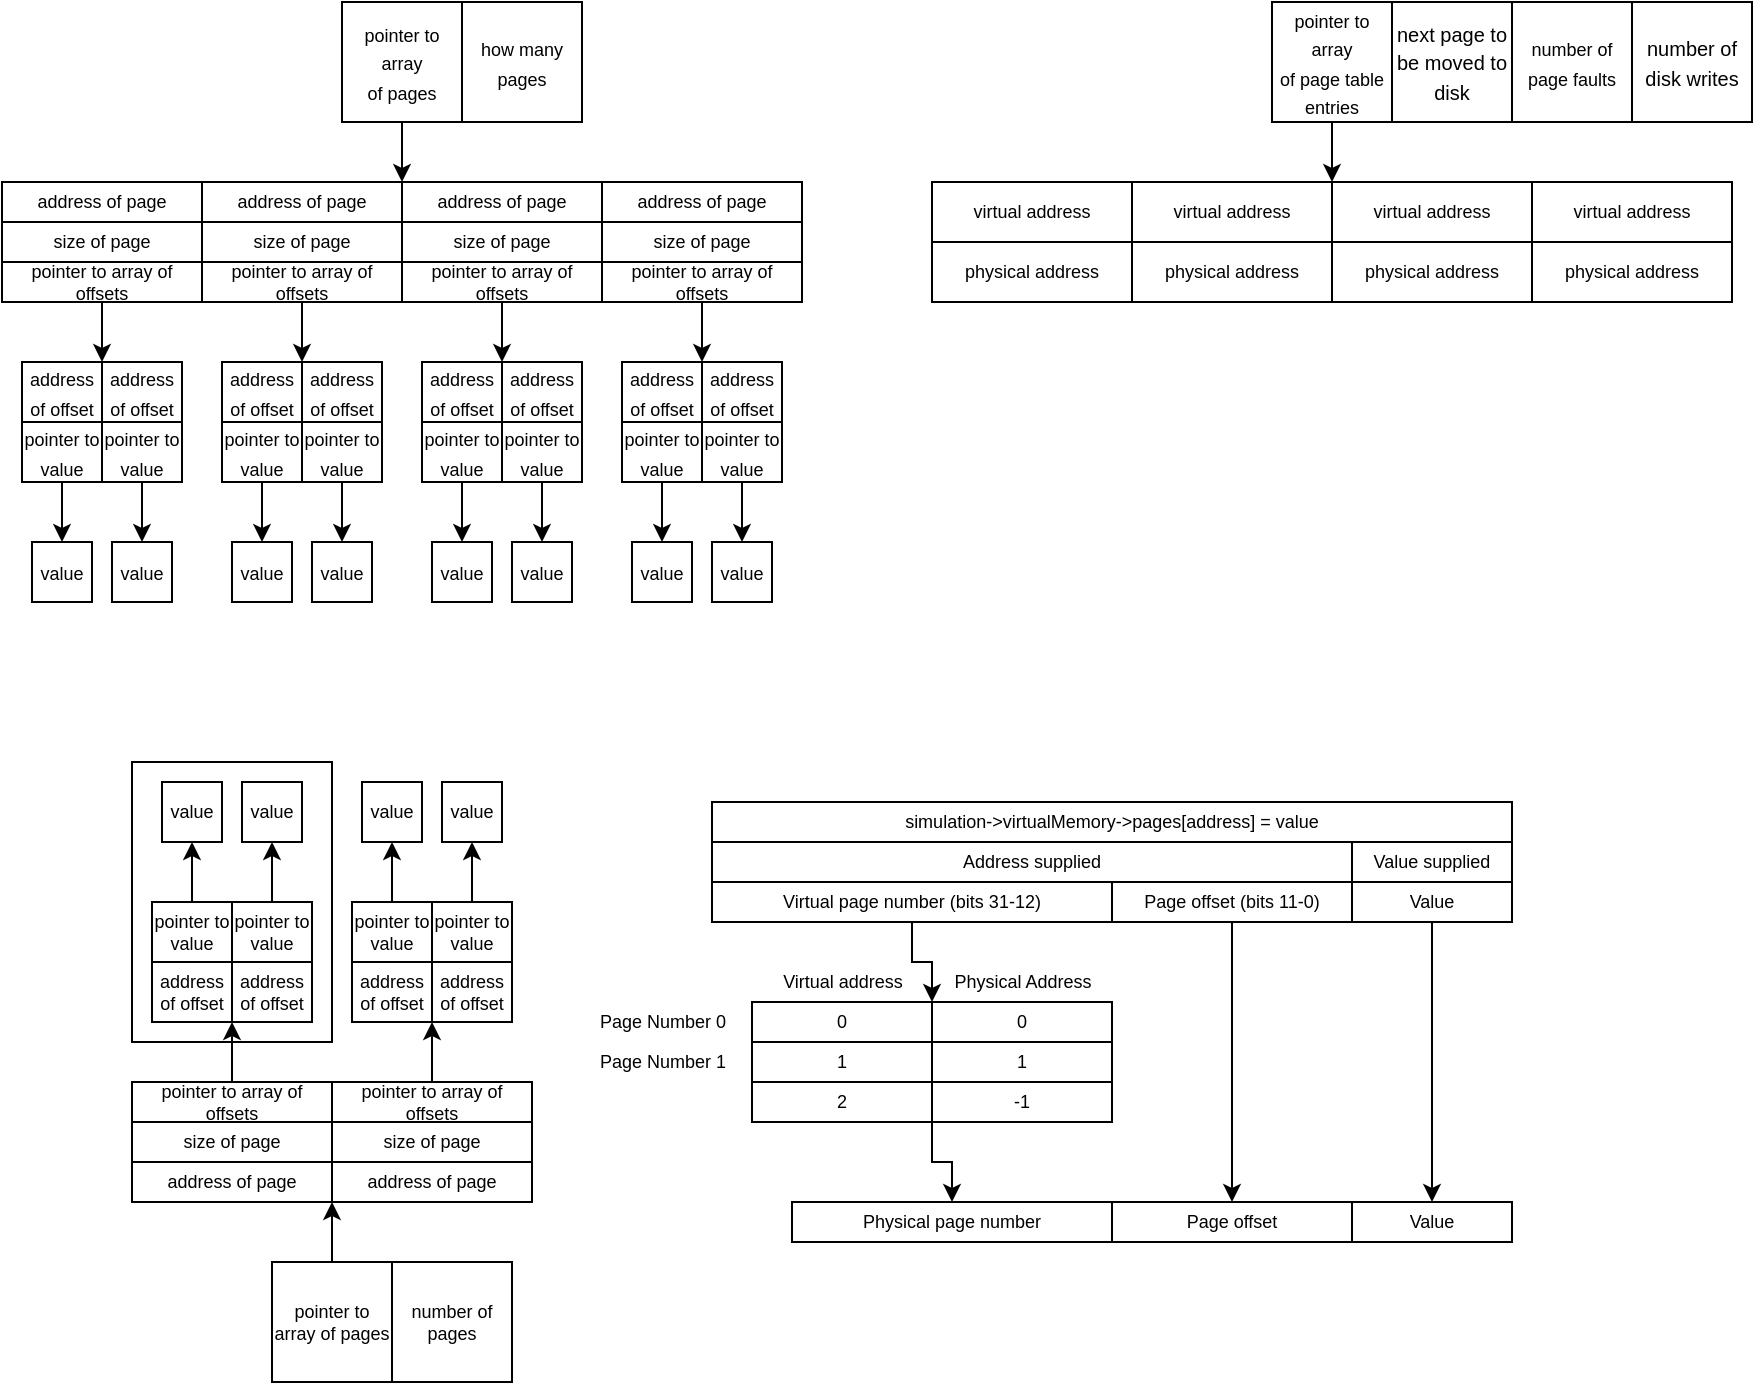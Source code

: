 <mxfile version="20.6.0" type="device"><diagram id="qfsamHTg9XhZOL47x_Bk" name="Page-1"><mxGraphModel dx="914" dy="761" grid="1" gridSize="10" guides="1" tooltips="1" connect="1" arrows="1" fold="1" page="1" pageScale="1" pageWidth="850" pageHeight="1100" math="0" shadow="0"><root><mxCell id="0"/><mxCell id="1" parent="0"/><mxCell id="lpXWcVaqY8DqOsQr41SJ-1" value="" style="rounded=0;whiteSpace=wrap;html=1;" vertex="1" parent="1"><mxGeometry x="45" y="130" width="80" height="60" as="geometry"/></mxCell><mxCell id="lpXWcVaqY8DqOsQr41SJ-5" value="" style="rounded=0;whiteSpace=wrap;html=1;" vertex="1" parent="1"><mxGeometry x="325" y="130" width="40" height="60" as="geometry"/></mxCell><mxCell id="lpXWcVaqY8DqOsQr41SJ-14" style="edgeStyle=orthogonalEdgeStyle;rounded=0;orthogonalLoop=1;jettySize=auto;html=1;exitX=0.5;exitY=1;exitDx=0;exitDy=0;entryX=0;entryY=0;entryDx=0;entryDy=0;fontSize=9;" edge="1" parent="1" source="lpXWcVaqY8DqOsQr41SJ-10"><mxGeometry relative="1" as="geometry"><mxPoint x="225" y="130" as="targetPoint"/></mxGeometry></mxCell><mxCell id="lpXWcVaqY8DqOsQr41SJ-10" value="&lt;font style=&quot;font-size: 9px;&quot;&gt;pointer to array&lt;br&gt;of pages&lt;/font&gt;" style="rounded=0;whiteSpace=wrap;html=1;" vertex="1" parent="1"><mxGeometry x="195" y="40" width="60" height="60" as="geometry"/></mxCell><mxCell id="lpXWcVaqY8DqOsQr41SJ-12" value="&lt;font style=&quot;font-size: 9px;&quot;&gt;how many pages&lt;/font&gt;" style="rounded=0;whiteSpace=wrap;html=1;" vertex="1" parent="1"><mxGeometry x="255" y="40" width="60" height="60" as="geometry"/></mxCell><mxCell id="lpXWcVaqY8DqOsQr41SJ-15" value="size of page" style="rounded=0;whiteSpace=wrap;html=1;fontSize=9;" vertex="1" parent="1"><mxGeometry x="25" y="150" width="100" height="20" as="geometry"/></mxCell><mxCell id="lpXWcVaqY8DqOsQr41SJ-16" value="" style="rounded=0;whiteSpace=wrap;html=1;fontSize=9;" vertex="1" parent="1"><mxGeometry x="45" y="130" width="80" height="20" as="geometry"/></mxCell><mxCell id="lpXWcVaqY8DqOsQr41SJ-21" style="edgeStyle=orthogonalEdgeStyle;rounded=0;orthogonalLoop=1;jettySize=auto;html=1;exitX=0.5;exitY=1;exitDx=0;exitDy=0;entryX=0;entryY=0;entryDx=0;entryDy=0;fontSize=9;" edge="1" parent="1" target="lpXWcVaqY8DqOsQr41SJ-20"><mxGeometry relative="1" as="geometry"><mxPoint x="65" y="190" as="sourcePoint"/></mxGeometry></mxCell><mxCell id="lpXWcVaqY8DqOsQr41SJ-17" value="pointer to array of offsets" style="rounded=0;whiteSpace=wrap;html=1;fontSize=9;" vertex="1" parent="1"><mxGeometry x="25" y="170" width="100" height="20" as="geometry"/></mxCell><mxCell id="lpXWcVaqY8DqOsQr41SJ-18" value="address of page" style="rounded=0;whiteSpace=wrap;html=1;fontSize=9;" vertex="1" parent="1"><mxGeometry x="25" y="130" width="100" height="20" as="geometry"/></mxCell><mxCell id="lpXWcVaqY8DqOsQr41SJ-19" value="" style="rounded=0;whiteSpace=wrap;html=1;" vertex="1" parent="1"><mxGeometry x="35" y="220" width="40" height="60" as="geometry"/></mxCell><mxCell id="lpXWcVaqY8DqOsQr41SJ-20" value="" style="rounded=0;whiteSpace=wrap;html=1;" vertex="1" parent="1"><mxGeometry x="75" y="220" width="40" height="60" as="geometry"/></mxCell><mxCell id="lpXWcVaqY8DqOsQr41SJ-22" value="&lt;font style=&quot;font-size: 9px;&quot;&gt;address of offset&lt;/font&gt;" style="rounded=0;whiteSpace=wrap;html=1;" vertex="1" parent="1"><mxGeometry x="35" y="220" width="40" height="30" as="geometry"/></mxCell><mxCell id="lpXWcVaqY8DqOsQr41SJ-25" style="edgeStyle=orthogonalEdgeStyle;rounded=0;orthogonalLoop=1;jettySize=auto;html=1;exitX=0.5;exitY=1;exitDx=0;exitDy=0;entryX=0.5;entryY=0;entryDx=0;entryDy=0;fontSize=9;" edge="1" parent="1" target="lpXWcVaqY8DqOsQr41SJ-24"><mxGeometry relative="1" as="geometry"><mxPoint x="75" y="280.0" as="sourcePoint"/></mxGeometry></mxCell><mxCell id="lpXWcVaqY8DqOsQr41SJ-23" value="&lt;font style=&quot;font-size: 9px;&quot;&gt;pointer to value&lt;/font&gt;" style="rounded=0;whiteSpace=wrap;html=1;" vertex="1" parent="1"><mxGeometry x="35" y="250" width="40" height="30" as="geometry"/></mxCell><mxCell id="lpXWcVaqY8DqOsQr41SJ-24" value="&lt;font style=&quot;font-size: 9px;&quot;&gt;value&lt;/font&gt;" style="rounded=0;whiteSpace=wrap;html=1;" vertex="1" parent="1"><mxGeometry x="40" y="310" width="30" height="30" as="geometry"/></mxCell><mxCell id="lpXWcVaqY8DqOsQr41SJ-26" value="" style="rounded=0;whiteSpace=wrap;html=1;fontSize=9;" vertex="1" parent="1"><mxGeometry x="160" y="670" width="120" height="60" as="geometry"/></mxCell><mxCell id="lpXWcVaqY8DqOsQr41SJ-27" value="number of pages" style="rounded=0;whiteSpace=wrap;html=1;fontSize=9;" vertex="1" parent="1"><mxGeometry x="220" y="670" width="60" height="60" as="geometry"/></mxCell><mxCell id="lpXWcVaqY8DqOsQr41SJ-31" style="edgeStyle=orthogonalEdgeStyle;rounded=0;orthogonalLoop=1;jettySize=auto;html=1;exitX=0.5;exitY=0;exitDx=0;exitDy=0;entryX=0;entryY=1;entryDx=0;entryDy=0;fontSize=9;" edge="1" parent="1" source="lpXWcVaqY8DqOsQr41SJ-28"><mxGeometry relative="1" as="geometry"><mxPoint x="190" y="640" as="targetPoint"/></mxGeometry></mxCell><mxCell id="lpXWcVaqY8DqOsQr41SJ-28" value="pointer to array of pages" style="rounded=0;whiteSpace=wrap;html=1;fontSize=9;" vertex="1" parent="1"><mxGeometry x="160" y="670" width="60" height="60" as="geometry"/></mxCell><mxCell id="lpXWcVaqY8DqOsQr41SJ-37" style="edgeStyle=orthogonalEdgeStyle;rounded=0;orthogonalLoop=1;jettySize=auto;html=1;exitX=0.5;exitY=0;exitDx=0;exitDy=0;entryX=1;entryY=1;entryDx=0;entryDy=0;fontSize=9;" edge="1" parent="1" target="lpXWcVaqY8DqOsQr41SJ-40"><mxGeometry relative="1" as="geometry"><mxPoint x="130" y="580" as="sourcePoint"/></mxGeometry></mxCell><mxCell id="lpXWcVaqY8DqOsQr41SJ-32" value="pointer to array of offsets" style="rounded=0;whiteSpace=wrap;html=1;fontSize=9;" vertex="1" parent="1"><mxGeometry x="90" y="580" width="100" height="20" as="geometry"/></mxCell><mxCell id="lpXWcVaqY8DqOsQr41SJ-33" value="address of page" style="rounded=0;whiteSpace=wrap;html=1;fontSize=9;" vertex="1" parent="1"><mxGeometry x="90" y="620" width="100" height="20" as="geometry"/></mxCell><mxCell id="lpXWcVaqY8DqOsQr41SJ-34" value="size of page" style="rounded=0;whiteSpace=wrap;html=1;fontSize=9;" vertex="1" parent="1"><mxGeometry x="90" y="600" width="100" height="20" as="geometry"/></mxCell><mxCell id="lpXWcVaqY8DqOsQr41SJ-42" style="edgeStyle=orthogonalEdgeStyle;rounded=0;orthogonalLoop=1;jettySize=auto;html=1;exitX=0.5;exitY=0;exitDx=0;exitDy=0;entryX=0.5;entryY=1;entryDx=0;entryDy=0;fontSize=9;" edge="1" parent="1" source="lpXWcVaqY8DqOsQr41SJ-39" target="lpXWcVaqY8DqOsQr41SJ-41"><mxGeometry relative="1" as="geometry"/></mxCell><mxCell id="lpXWcVaqY8DqOsQr41SJ-39" value="pointer to value" style="rounded=0;whiteSpace=wrap;html=1;fontSize=9;" vertex="1" parent="1"><mxGeometry x="100" y="490" width="40" height="30" as="geometry"/></mxCell><mxCell id="lpXWcVaqY8DqOsQr41SJ-40" value="address of offset" style="rounded=0;whiteSpace=wrap;html=1;fontSize=9;" vertex="1" parent="1"><mxGeometry x="100" y="520" width="40" height="30" as="geometry"/></mxCell><mxCell id="lpXWcVaqY8DqOsQr41SJ-41" value="value" style="rounded=0;whiteSpace=wrap;html=1;fontSize=9;" vertex="1" parent="1"><mxGeometry x="105" y="430" width="30" height="30" as="geometry"/></mxCell><mxCell id="lpXWcVaqY8DqOsQr41SJ-44" value="size of page" style="rounded=0;whiteSpace=wrap;html=1;fontSize=9;" vertex="1" parent="1"><mxGeometry x="125" y="150" width="100" height="20" as="geometry"/></mxCell><mxCell id="lpXWcVaqY8DqOsQr41SJ-46" value="pointer to array of offsets" style="rounded=0;whiteSpace=wrap;html=1;fontSize=9;" vertex="1" parent="1"><mxGeometry x="125" y="170" width="100" height="20" as="geometry"/></mxCell><mxCell id="lpXWcVaqY8DqOsQr41SJ-47" value="address of page" style="rounded=0;whiteSpace=wrap;html=1;fontSize=9;" vertex="1" parent="1"><mxGeometry x="125" y="130" width="100" height="20" as="geometry"/></mxCell><mxCell id="lpXWcVaqY8DqOsQr41SJ-49" value="size of page" style="rounded=0;whiteSpace=wrap;html=1;fontSize=9;" vertex="1" parent="1"><mxGeometry x="225" y="150" width="100" height="20" as="geometry"/></mxCell><mxCell id="lpXWcVaqY8DqOsQr41SJ-51" value="pointer to array of offsets" style="rounded=0;whiteSpace=wrap;html=1;fontSize=9;" vertex="1" parent="1"><mxGeometry x="225" y="170" width="100" height="20" as="geometry"/></mxCell><mxCell id="lpXWcVaqY8DqOsQr41SJ-52" value="address of page" style="rounded=0;whiteSpace=wrap;html=1;fontSize=9;" vertex="1" parent="1"><mxGeometry x="225" y="130" width="100" height="20" as="geometry"/></mxCell><mxCell id="lpXWcVaqY8DqOsQr41SJ-53" value="" style="rounded=0;whiteSpace=wrap;html=1;" vertex="1" parent="1"><mxGeometry x="325" y="130" width="40" height="60" as="geometry"/></mxCell><mxCell id="lpXWcVaqY8DqOsQr41SJ-54" value="size of page" style="rounded=0;whiteSpace=wrap;html=1;fontSize=9;" vertex="1" parent="1"><mxGeometry x="325" y="150" width="100" height="20" as="geometry"/></mxCell><mxCell id="lpXWcVaqY8DqOsQr41SJ-56" value="pointer to array of offsets" style="rounded=0;whiteSpace=wrap;html=1;fontSize=9;" vertex="1" parent="1"><mxGeometry x="325" y="170" width="100" height="20" as="geometry"/></mxCell><mxCell id="lpXWcVaqY8DqOsQr41SJ-57" value="address of page" style="rounded=0;whiteSpace=wrap;html=1;fontSize=9;" vertex="1" parent="1"><mxGeometry x="325" y="130" width="100" height="20" as="geometry"/></mxCell><mxCell id="lpXWcVaqY8DqOsQr41SJ-58" value="" style="rounded=0;whiteSpace=wrap;html=1;" vertex="1" parent="1"><mxGeometry x="75" y="220" width="40" height="60" as="geometry"/></mxCell><mxCell id="lpXWcVaqY8DqOsQr41SJ-59" value="&lt;font style=&quot;font-size: 9px;&quot;&gt;address of offset&lt;/font&gt;" style="rounded=0;whiteSpace=wrap;html=1;" vertex="1" parent="1"><mxGeometry x="75" y="220" width="40" height="30" as="geometry"/></mxCell><mxCell id="lpXWcVaqY8DqOsQr41SJ-60" style="edgeStyle=orthogonalEdgeStyle;rounded=0;orthogonalLoop=1;jettySize=auto;html=1;exitX=0.5;exitY=1;exitDx=0;exitDy=0;entryX=0.5;entryY=0;entryDx=0;entryDy=0;fontSize=9;" edge="1" parent="1" target="lpXWcVaqY8DqOsQr41SJ-62"><mxGeometry relative="1" as="geometry"><mxPoint x="110" y="280.0" as="sourcePoint"/></mxGeometry></mxCell><mxCell id="lpXWcVaqY8DqOsQr41SJ-61" value="&lt;font style=&quot;font-size: 9px;&quot;&gt;pointer to value&lt;/font&gt;" style="rounded=0;whiteSpace=wrap;html=1;" vertex="1" parent="1"><mxGeometry x="75" y="250" width="40" height="30" as="geometry"/></mxCell><mxCell id="lpXWcVaqY8DqOsQr41SJ-62" value="&lt;font style=&quot;font-size: 9px;&quot;&gt;value&lt;/font&gt;" style="rounded=0;whiteSpace=wrap;html=1;" vertex="1" parent="1"><mxGeometry x="80" y="310" width="30" height="30" as="geometry"/></mxCell><mxCell id="lpXWcVaqY8DqOsQr41SJ-100" value="pointer to array of offsets" style="rounded=0;whiteSpace=wrap;html=1;fontSize=9;" vertex="1" parent="1"><mxGeometry x="190" y="580" width="100" height="20" as="geometry"/></mxCell><mxCell id="lpXWcVaqY8DqOsQr41SJ-101" value="address of page" style="rounded=0;whiteSpace=wrap;html=1;fontSize=9;" vertex="1" parent="1"><mxGeometry x="190" y="620" width="100" height="20" as="geometry"/></mxCell><mxCell id="lpXWcVaqY8DqOsQr41SJ-102" value="size of page" style="rounded=0;whiteSpace=wrap;html=1;fontSize=9;" vertex="1" parent="1"><mxGeometry x="190" y="600" width="100" height="20" as="geometry"/></mxCell><mxCell id="lpXWcVaqY8DqOsQr41SJ-103" style="edgeStyle=orthogonalEdgeStyle;rounded=0;orthogonalLoop=1;jettySize=auto;html=1;exitX=0.5;exitY=1;exitDx=0;exitDy=0;entryX=0;entryY=0;entryDx=0;entryDy=0;fontSize=9;" edge="1" parent="1" target="lpXWcVaqY8DqOsQr41SJ-105"><mxGeometry relative="1" as="geometry"><mxPoint x="165" y="190" as="sourcePoint"/></mxGeometry></mxCell><mxCell id="lpXWcVaqY8DqOsQr41SJ-104" value="" style="rounded=0;whiteSpace=wrap;html=1;" vertex="1" parent="1"><mxGeometry x="135" y="220" width="40" height="60" as="geometry"/></mxCell><mxCell id="lpXWcVaqY8DqOsQr41SJ-105" value="" style="rounded=0;whiteSpace=wrap;html=1;" vertex="1" parent="1"><mxGeometry x="175" y="220" width="40" height="60" as="geometry"/></mxCell><mxCell id="lpXWcVaqY8DqOsQr41SJ-106" value="&lt;font style=&quot;font-size: 9px;&quot;&gt;address of offset&lt;/font&gt;" style="rounded=0;whiteSpace=wrap;html=1;" vertex="1" parent="1"><mxGeometry x="135" y="220" width="40" height="30" as="geometry"/></mxCell><mxCell id="lpXWcVaqY8DqOsQr41SJ-107" style="edgeStyle=orthogonalEdgeStyle;rounded=0;orthogonalLoop=1;jettySize=auto;html=1;exitX=0.5;exitY=1;exitDx=0;exitDy=0;entryX=0.5;entryY=0;entryDx=0;entryDy=0;fontSize=9;" edge="1" parent="1" target="lpXWcVaqY8DqOsQr41SJ-109"><mxGeometry relative="1" as="geometry"><mxPoint x="175" y="280.0" as="sourcePoint"/></mxGeometry></mxCell><mxCell id="lpXWcVaqY8DqOsQr41SJ-108" value="&lt;font style=&quot;font-size: 9px;&quot;&gt;pointer to value&lt;/font&gt;" style="rounded=0;whiteSpace=wrap;html=1;" vertex="1" parent="1"><mxGeometry x="135" y="250" width="40" height="30" as="geometry"/></mxCell><mxCell id="lpXWcVaqY8DqOsQr41SJ-109" value="&lt;font style=&quot;font-size: 9px;&quot;&gt;value&lt;/font&gt;" style="rounded=0;whiteSpace=wrap;html=1;" vertex="1" parent="1"><mxGeometry x="140" y="310" width="30" height="30" as="geometry"/></mxCell><mxCell id="lpXWcVaqY8DqOsQr41SJ-110" value="" style="rounded=0;whiteSpace=wrap;html=1;" vertex="1" parent="1"><mxGeometry x="175" y="220" width="40" height="60" as="geometry"/></mxCell><mxCell id="lpXWcVaqY8DqOsQr41SJ-111" value="&lt;font style=&quot;font-size: 9px;&quot;&gt;address of offset&lt;/font&gt;" style="rounded=0;whiteSpace=wrap;html=1;" vertex="1" parent="1"><mxGeometry x="175" y="220" width="40" height="30" as="geometry"/></mxCell><mxCell id="lpXWcVaqY8DqOsQr41SJ-112" style="edgeStyle=orthogonalEdgeStyle;rounded=0;orthogonalLoop=1;jettySize=auto;html=1;exitX=0.5;exitY=1;exitDx=0;exitDy=0;entryX=0.5;entryY=0;entryDx=0;entryDy=0;fontSize=9;" edge="1" parent="1" target="lpXWcVaqY8DqOsQr41SJ-114"><mxGeometry relative="1" as="geometry"><mxPoint x="210" y="280.0" as="sourcePoint"/></mxGeometry></mxCell><mxCell id="lpXWcVaqY8DqOsQr41SJ-113" value="&lt;font style=&quot;font-size: 9px;&quot;&gt;pointer to value&lt;/font&gt;" style="rounded=0;whiteSpace=wrap;html=1;" vertex="1" parent="1"><mxGeometry x="175" y="250" width="40" height="30" as="geometry"/></mxCell><mxCell id="lpXWcVaqY8DqOsQr41SJ-114" value="&lt;font style=&quot;font-size: 9px;&quot;&gt;value&lt;/font&gt;" style="rounded=0;whiteSpace=wrap;html=1;" vertex="1" parent="1"><mxGeometry x="180" y="310" width="30" height="30" as="geometry"/></mxCell><mxCell id="lpXWcVaqY8DqOsQr41SJ-115" style="edgeStyle=orthogonalEdgeStyle;rounded=0;orthogonalLoop=1;jettySize=auto;html=1;exitX=0.5;exitY=1;exitDx=0;exitDy=0;entryX=0;entryY=0;entryDx=0;entryDy=0;fontSize=9;" edge="1" parent="1" target="lpXWcVaqY8DqOsQr41SJ-117"><mxGeometry relative="1" as="geometry"><mxPoint x="265" y="190" as="sourcePoint"/></mxGeometry></mxCell><mxCell id="lpXWcVaqY8DqOsQr41SJ-116" value="" style="rounded=0;whiteSpace=wrap;html=1;" vertex="1" parent="1"><mxGeometry x="235" y="220" width="40" height="60" as="geometry"/></mxCell><mxCell id="lpXWcVaqY8DqOsQr41SJ-117" value="" style="rounded=0;whiteSpace=wrap;html=1;" vertex="1" parent="1"><mxGeometry x="275" y="220" width="40" height="60" as="geometry"/></mxCell><mxCell id="lpXWcVaqY8DqOsQr41SJ-118" value="&lt;font style=&quot;font-size: 9px;&quot;&gt;address of offset&lt;/font&gt;" style="rounded=0;whiteSpace=wrap;html=1;" vertex="1" parent="1"><mxGeometry x="235" y="220" width="40" height="30" as="geometry"/></mxCell><mxCell id="lpXWcVaqY8DqOsQr41SJ-119" style="edgeStyle=orthogonalEdgeStyle;rounded=0;orthogonalLoop=1;jettySize=auto;html=1;exitX=0.5;exitY=1;exitDx=0;exitDy=0;entryX=0.5;entryY=0;entryDx=0;entryDy=0;fontSize=9;" edge="1" parent="1" target="lpXWcVaqY8DqOsQr41SJ-121"><mxGeometry relative="1" as="geometry"><mxPoint x="275" y="280.0" as="sourcePoint"/></mxGeometry></mxCell><mxCell id="lpXWcVaqY8DqOsQr41SJ-120" value="&lt;font style=&quot;font-size: 9px;&quot;&gt;pointer to value&lt;/font&gt;" style="rounded=0;whiteSpace=wrap;html=1;" vertex="1" parent="1"><mxGeometry x="235" y="250" width="40" height="30" as="geometry"/></mxCell><mxCell id="lpXWcVaqY8DqOsQr41SJ-121" value="&lt;font style=&quot;font-size: 9px;&quot;&gt;value&lt;/font&gt;" style="rounded=0;whiteSpace=wrap;html=1;" vertex="1" parent="1"><mxGeometry x="240" y="310" width="30" height="30" as="geometry"/></mxCell><mxCell id="lpXWcVaqY8DqOsQr41SJ-122" value="" style="rounded=0;whiteSpace=wrap;html=1;" vertex="1" parent="1"><mxGeometry x="275" y="220" width="40" height="60" as="geometry"/></mxCell><mxCell id="lpXWcVaqY8DqOsQr41SJ-123" value="&lt;font style=&quot;font-size: 9px;&quot;&gt;address of offset&lt;/font&gt;" style="rounded=0;whiteSpace=wrap;html=1;" vertex="1" parent="1"><mxGeometry x="275" y="220" width="40" height="30" as="geometry"/></mxCell><mxCell id="lpXWcVaqY8DqOsQr41SJ-124" style="edgeStyle=orthogonalEdgeStyle;rounded=0;orthogonalLoop=1;jettySize=auto;html=1;exitX=0.5;exitY=1;exitDx=0;exitDy=0;entryX=0.5;entryY=0;entryDx=0;entryDy=0;fontSize=9;" edge="1" parent="1" target="lpXWcVaqY8DqOsQr41SJ-126"><mxGeometry relative="1" as="geometry"><mxPoint x="310" y="280.0" as="sourcePoint"/></mxGeometry></mxCell><mxCell id="lpXWcVaqY8DqOsQr41SJ-125" value="&lt;font style=&quot;font-size: 9px;&quot;&gt;pointer to value&lt;/font&gt;" style="rounded=0;whiteSpace=wrap;html=1;" vertex="1" parent="1"><mxGeometry x="275" y="250" width="40" height="30" as="geometry"/></mxCell><mxCell id="lpXWcVaqY8DqOsQr41SJ-126" value="&lt;font style=&quot;font-size: 9px;&quot;&gt;value&lt;/font&gt;" style="rounded=0;whiteSpace=wrap;html=1;" vertex="1" parent="1"><mxGeometry x="280" y="310" width="30" height="30" as="geometry"/></mxCell><mxCell id="lpXWcVaqY8DqOsQr41SJ-127" style="edgeStyle=orthogonalEdgeStyle;rounded=0;orthogonalLoop=1;jettySize=auto;html=1;exitX=0.5;exitY=1;exitDx=0;exitDy=0;entryX=0;entryY=0;entryDx=0;entryDy=0;fontSize=9;" edge="1" parent="1" target="lpXWcVaqY8DqOsQr41SJ-129"><mxGeometry relative="1" as="geometry"><mxPoint x="365" y="190" as="sourcePoint"/></mxGeometry></mxCell><mxCell id="lpXWcVaqY8DqOsQr41SJ-128" value="" style="rounded=0;whiteSpace=wrap;html=1;" vertex="1" parent="1"><mxGeometry x="335" y="220" width="40" height="60" as="geometry"/></mxCell><mxCell id="lpXWcVaqY8DqOsQr41SJ-129" value="" style="rounded=0;whiteSpace=wrap;html=1;" vertex="1" parent="1"><mxGeometry x="375" y="220" width="40" height="60" as="geometry"/></mxCell><mxCell id="lpXWcVaqY8DqOsQr41SJ-130" value="&lt;font style=&quot;font-size: 9px;&quot;&gt;address of offset&lt;/font&gt;" style="rounded=0;whiteSpace=wrap;html=1;" vertex="1" parent="1"><mxGeometry x="335" y="220" width="40" height="30" as="geometry"/></mxCell><mxCell id="lpXWcVaqY8DqOsQr41SJ-131" style="edgeStyle=orthogonalEdgeStyle;rounded=0;orthogonalLoop=1;jettySize=auto;html=1;exitX=0.5;exitY=1;exitDx=0;exitDy=0;entryX=0.5;entryY=0;entryDx=0;entryDy=0;fontSize=9;" edge="1" parent="1" target="lpXWcVaqY8DqOsQr41SJ-133"><mxGeometry relative="1" as="geometry"><mxPoint x="375" y="280.0" as="sourcePoint"/></mxGeometry></mxCell><mxCell id="lpXWcVaqY8DqOsQr41SJ-132" value="&lt;font style=&quot;font-size: 9px;&quot;&gt;pointer to value&lt;/font&gt;" style="rounded=0;whiteSpace=wrap;html=1;" vertex="1" parent="1"><mxGeometry x="335" y="250" width="40" height="30" as="geometry"/></mxCell><mxCell id="lpXWcVaqY8DqOsQr41SJ-133" value="&lt;font style=&quot;font-size: 9px;&quot;&gt;value&lt;/font&gt;" style="rounded=0;whiteSpace=wrap;html=1;" vertex="1" parent="1"><mxGeometry x="340" y="310" width="30" height="30" as="geometry"/></mxCell><mxCell id="lpXWcVaqY8DqOsQr41SJ-134" value="" style="rounded=0;whiteSpace=wrap;html=1;" vertex="1" parent="1"><mxGeometry x="375" y="220" width="40" height="60" as="geometry"/></mxCell><mxCell id="lpXWcVaqY8DqOsQr41SJ-135" value="&lt;font style=&quot;font-size: 9px;&quot;&gt;address of offset&lt;/font&gt;" style="rounded=0;whiteSpace=wrap;html=1;" vertex="1" parent="1"><mxGeometry x="375" y="220" width="40" height="30" as="geometry"/></mxCell><mxCell id="lpXWcVaqY8DqOsQr41SJ-136" style="edgeStyle=orthogonalEdgeStyle;rounded=0;orthogonalLoop=1;jettySize=auto;html=1;exitX=0.5;exitY=1;exitDx=0;exitDy=0;entryX=0.5;entryY=0;entryDx=0;entryDy=0;fontSize=9;" edge="1" parent="1" target="lpXWcVaqY8DqOsQr41SJ-138"><mxGeometry relative="1" as="geometry"><mxPoint x="410" y="280.0" as="sourcePoint"/></mxGeometry></mxCell><mxCell id="lpXWcVaqY8DqOsQr41SJ-137" value="&lt;font style=&quot;font-size: 9px;&quot;&gt;pointer to value&lt;/font&gt;" style="rounded=0;whiteSpace=wrap;html=1;" vertex="1" parent="1"><mxGeometry x="375" y="250" width="40" height="30" as="geometry"/></mxCell><mxCell id="lpXWcVaqY8DqOsQr41SJ-138" value="&lt;font style=&quot;font-size: 9px;&quot;&gt;value&lt;/font&gt;" style="rounded=0;whiteSpace=wrap;html=1;" vertex="1" parent="1"><mxGeometry x="380" y="310" width="30" height="30" as="geometry"/></mxCell><mxCell id="lpXWcVaqY8DqOsQr41SJ-139" style="edgeStyle=orthogonalEdgeStyle;rounded=0;orthogonalLoop=1;jettySize=auto;html=1;exitX=0.5;exitY=0;exitDx=0;exitDy=0;entryX=0.5;entryY=1;entryDx=0;entryDy=0;fontSize=9;" edge="1" parent="1" source="lpXWcVaqY8DqOsQr41SJ-140" target="lpXWcVaqY8DqOsQr41SJ-142"><mxGeometry relative="1" as="geometry"/></mxCell><mxCell id="lpXWcVaqY8DqOsQr41SJ-140" value="pointer to value" style="rounded=0;whiteSpace=wrap;html=1;fontSize=9;" vertex="1" parent="1"><mxGeometry x="140" y="490" width="40" height="30" as="geometry"/></mxCell><mxCell id="lpXWcVaqY8DqOsQr41SJ-141" value="address of offset" style="rounded=0;whiteSpace=wrap;html=1;fontSize=9;" vertex="1" parent="1"><mxGeometry x="140" y="520" width="40" height="30" as="geometry"/></mxCell><mxCell id="lpXWcVaqY8DqOsQr41SJ-142" value="value" style="rounded=0;whiteSpace=wrap;html=1;fontSize=9;" vertex="1" parent="1"><mxGeometry x="145" y="430" width="30" height="30" as="geometry"/></mxCell><mxCell id="lpXWcVaqY8DqOsQr41SJ-143" style="edgeStyle=orthogonalEdgeStyle;rounded=0;orthogonalLoop=1;jettySize=auto;html=1;exitX=0.5;exitY=0;exitDx=0;exitDy=0;entryX=1;entryY=1;entryDx=0;entryDy=0;fontSize=9;" edge="1" parent="1" target="lpXWcVaqY8DqOsQr41SJ-146"><mxGeometry relative="1" as="geometry"><mxPoint x="230" y="580" as="sourcePoint"/></mxGeometry></mxCell><mxCell id="lpXWcVaqY8DqOsQr41SJ-144" style="edgeStyle=orthogonalEdgeStyle;rounded=0;orthogonalLoop=1;jettySize=auto;html=1;exitX=0.5;exitY=0;exitDx=0;exitDy=0;entryX=0.5;entryY=1;entryDx=0;entryDy=0;fontSize=9;" edge="1" parent="1" source="lpXWcVaqY8DqOsQr41SJ-145" target="lpXWcVaqY8DqOsQr41SJ-147"><mxGeometry relative="1" as="geometry"/></mxCell><mxCell id="lpXWcVaqY8DqOsQr41SJ-145" value="pointer to value" style="rounded=0;whiteSpace=wrap;html=1;fontSize=9;" vertex="1" parent="1"><mxGeometry x="200" y="490" width="40" height="30" as="geometry"/></mxCell><mxCell id="lpXWcVaqY8DqOsQr41SJ-146" value="address of offset" style="rounded=0;whiteSpace=wrap;html=1;fontSize=9;" vertex="1" parent="1"><mxGeometry x="200" y="520" width="40" height="30" as="geometry"/></mxCell><mxCell id="lpXWcVaqY8DqOsQr41SJ-147" value="value" style="rounded=0;whiteSpace=wrap;html=1;fontSize=9;" vertex="1" parent="1"><mxGeometry x="205" y="430" width="30" height="30" as="geometry"/></mxCell><mxCell id="lpXWcVaqY8DqOsQr41SJ-148" style="edgeStyle=orthogonalEdgeStyle;rounded=0;orthogonalLoop=1;jettySize=auto;html=1;exitX=0.5;exitY=0;exitDx=0;exitDy=0;entryX=0.5;entryY=1;entryDx=0;entryDy=0;fontSize=9;" edge="1" parent="1" source="lpXWcVaqY8DqOsQr41SJ-149" target="lpXWcVaqY8DqOsQr41SJ-151"><mxGeometry relative="1" as="geometry"/></mxCell><mxCell id="lpXWcVaqY8DqOsQr41SJ-149" value="pointer to value" style="rounded=0;whiteSpace=wrap;html=1;fontSize=9;" vertex="1" parent="1"><mxGeometry x="240" y="490" width="40" height="30" as="geometry"/></mxCell><mxCell id="lpXWcVaqY8DqOsQr41SJ-150" value="address of offset" style="rounded=0;whiteSpace=wrap;html=1;fontSize=9;" vertex="1" parent="1"><mxGeometry x="240" y="520" width="40" height="30" as="geometry"/></mxCell><mxCell id="lpXWcVaqY8DqOsQr41SJ-151" value="value" style="rounded=0;whiteSpace=wrap;html=1;fontSize=9;" vertex="1" parent="1"><mxGeometry x="245" y="430" width="30" height="30" as="geometry"/></mxCell><mxCell id="lpXWcVaqY8DqOsQr41SJ-152" value="" style="rounded=0;whiteSpace=wrap;html=1;fontSize=9;fillColor=none;" vertex="1" parent="1"><mxGeometry x="90" y="420" width="100" height="140" as="geometry"/></mxCell><mxCell id="lpXWcVaqY8DqOsQr41SJ-153" value="Address supplied" style="rounded=0;whiteSpace=wrap;html=1;fontSize=9;fillColor=default;" vertex="1" parent="1"><mxGeometry x="380" y="460" width="320" height="20" as="geometry"/></mxCell><mxCell id="lpXWcVaqY8DqOsQr41SJ-174" style="edgeStyle=orthogonalEdgeStyle;rounded=0;orthogonalLoop=1;jettySize=auto;html=1;exitX=0.5;exitY=1;exitDx=0;exitDy=0;entryX=1;entryY=0;entryDx=0;entryDy=0;fontSize=9;" edge="1" parent="1" source="lpXWcVaqY8DqOsQr41SJ-154" target="lpXWcVaqY8DqOsQr41SJ-168"><mxGeometry relative="1" as="geometry"/></mxCell><mxCell id="lpXWcVaqY8DqOsQr41SJ-154" value="Virtual page number (bits 31-12)" style="rounded=0;whiteSpace=wrap;html=1;fontSize=9;fillColor=default;" vertex="1" parent="1"><mxGeometry x="380" y="480" width="200" height="20" as="geometry"/></mxCell><mxCell id="lpXWcVaqY8DqOsQr41SJ-167" style="edgeStyle=orthogonalEdgeStyle;rounded=0;orthogonalLoop=1;jettySize=auto;html=1;exitX=0.5;exitY=1;exitDx=0;exitDy=0;entryX=0.5;entryY=0;entryDx=0;entryDy=0;fontSize=9;" edge="1" parent="1" source="lpXWcVaqY8DqOsQr41SJ-164" target="lpXWcVaqY8DqOsQr41SJ-165"><mxGeometry relative="1" as="geometry"/></mxCell><mxCell id="lpXWcVaqY8DqOsQr41SJ-164" value="Page offset (bits 11-0)" style="rounded=0;whiteSpace=wrap;html=1;fontSize=9;fillColor=default;" vertex="1" parent="1"><mxGeometry x="580" y="480" width="120" height="20" as="geometry"/></mxCell><mxCell id="lpXWcVaqY8DqOsQr41SJ-165" value="Page offset" style="rounded=0;whiteSpace=wrap;html=1;fontSize=9;fillColor=default;" vertex="1" parent="1"><mxGeometry x="580" y="640" width="120" height="20" as="geometry"/></mxCell><mxCell id="lpXWcVaqY8DqOsQr41SJ-166" value="Physical page number" style="rounded=0;whiteSpace=wrap;html=1;fontSize=9;fillColor=default;" vertex="1" parent="1"><mxGeometry x="420" y="640" width="160" height="20" as="geometry"/></mxCell><mxCell id="lpXWcVaqY8DqOsQr41SJ-168" value="0" style="rounded=0;whiteSpace=wrap;html=1;fontSize=9;fillColor=default;" vertex="1" parent="1"><mxGeometry x="400" y="540" width="90" height="20" as="geometry"/></mxCell><mxCell id="lpXWcVaqY8DqOsQr41SJ-169" value="0" style="rounded=0;whiteSpace=wrap;html=1;fontSize=9;fillColor=default;" vertex="1" parent="1"><mxGeometry x="490" y="540" width="90" height="20" as="geometry"/></mxCell><mxCell id="lpXWcVaqY8DqOsQr41SJ-170" value="1" style="rounded=0;whiteSpace=wrap;html=1;fontSize=9;fillColor=default;" vertex="1" parent="1"><mxGeometry x="400" y="560" width="90" height="20" as="geometry"/></mxCell><mxCell id="lpXWcVaqY8DqOsQr41SJ-171" value="1" style="rounded=0;whiteSpace=wrap;html=1;fontSize=9;fillColor=default;" vertex="1" parent="1"><mxGeometry x="490" y="560" width="90" height="20" as="geometry"/></mxCell><mxCell id="lpXWcVaqY8DqOsQr41SJ-172" value="2" style="rounded=0;whiteSpace=wrap;html=1;fontSize=9;fillColor=default;" vertex="1" parent="1"><mxGeometry x="400" y="580" width="90" height="20" as="geometry"/></mxCell><mxCell id="lpXWcVaqY8DqOsQr41SJ-175" style="edgeStyle=orthogonalEdgeStyle;rounded=0;orthogonalLoop=1;jettySize=auto;html=1;exitX=0;exitY=1;exitDx=0;exitDy=0;entryX=0.5;entryY=0;entryDx=0;entryDy=0;fontSize=9;" edge="1" parent="1" source="lpXWcVaqY8DqOsQr41SJ-173" target="lpXWcVaqY8DqOsQr41SJ-166"><mxGeometry relative="1" as="geometry"/></mxCell><mxCell id="lpXWcVaqY8DqOsQr41SJ-173" value="-1" style="rounded=0;whiteSpace=wrap;html=1;fontSize=9;fillColor=default;" vertex="1" parent="1"><mxGeometry x="490" y="580" width="90" height="20" as="geometry"/></mxCell><mxCell id="lpXWcVaqY8DqOsQr41SJ-178" style="edgeStyle=orthogonalEdgeStyle;rounded=0;orthogonalLoop=1;jettySize=auto;html=1;exitX=0.5;exitY=1;exitDx=0;exitDy=0;entryX=0.5;entryY=0;entryDx=0;entryDy=0;fontSize=9;" edge="1" parent="1" source="lpXWcVaqY8DqOsQr41SJ-176" target="lpXWcVaqY8DqOsQr41SJ-177"><mxGeometry relative="1" as="geometry"/></mxCell><mxCell id="lpXWcVaqY8DqOsQr41SJ-176" value="Value" style="rounded=0;whiteSpace=wrap;html=1;fontSize=9;fillColor=default;" vertex="1" parent="1"><mxGeometry x="700" y="480" width="80" height="20" as="geometry"/></mxCell><mxCell id="lpXWcVaqY8DqOsQr41SJ-177" value="Value" style="rounded=0;whiteSpace=wrap;html=1;fontSize=9;fillColor=default;" vertex="1" parent="1"><mxGeometry x="700" y="640" width="80" height="20" as="geometry"/></mxCell><mxCell id="lpXWcVaqY8DqOsQr41SJ-179" value="Value supplied" style="rounded=0;whiteSpace=wrap;html=1;fontSize=9;fillColor=default;" vertex="1" parent="1"><mxGeometry x="700" y="460" width="80" height="20" as="geometry"/></mxCell><mxCell id="lpXWcVaqY8DqOsQr41SJ-180" value="simulation-&amp;gt;virtualMemory-&amp;gt;pages[address] = value" style="rounded=0;whiteSpace=wrap;html=1;fontSize=9;fillColor=default;" vertex="1" parent="1"><mxGeometry x="380" y="440" width="400" height="20" as="geometry"/></mxCell><mxCell id="lpXWcVaqY8DqOsQr41SJ-181" value="Virtual address" style="text;html=1;resizable=0;autosize=1;align=center;verticalAlign=middle;points=[];fillColor=none;strokeColor=none;rounded=0;fontSize=9;" vertex="1" parent="1"><mxGeometry x="405" y="520" width="80" height="20" as="geometry"/></mxCell><mxCell id="lpXWcVaqY8DqOsQr41SJ-182" value="Physical Address" style="text;html=1;resizable=0;autosize=1;align=center;verticalAlign=middle;points=[];fillColor=none;strokeColor=none;rounded=0;fontSize=9;" vertex="1" parent="1"><mxGeometry x="490" y="520" width="90" height="20" as="geometry"/></mxCell><mxCell id="lpXWcVaqY8DqOsQr41SJ-183" value="Page Number 0" style="text;html=1;resizable=0;autosize=1;align=center;verticalAlign=middle;points=[];fillColor=none;strokeColor=none;rounded=0;fontSize=9;" vertex="1" parent="1"><mxGeometry x="310" y="540" width="90" height="20" as="geometry"/></mxCell><mxCell id="lpXWcVaqY8DqOsQr41SJ-184" value="Page Number 1" style="text;html=1;resizable=0;autosize=1;align=center;verticalAlign=middle;points=[];fillColor=none;strokeColor=none;rounded=0;fontSize=9;" vertex="1" parent="1"><mxGeometry x="310" y="560" width="90" height="20" as="geometry"/></mxCell><mxCell id="lpXWcVaqY8DqOsQr41SJ-188" style="edgeStyle=orthogonalEdgeStyle;rounded=0;orthogonalLoop=1;jettySize=auto;html=1;exitX=0.5;exitY=1;exitDx=0;exitDy=0;entryX=0;entryY=0;entryDx=0;entryDy=0;fontSize=9;" edge="1" parent="1" source="lpXWcVaqY8DqOsQr41SJ-189"><mxGeometry relative="1" as="geometry"><mxPoint x="690" y="130" as="targetPoint"/></mxGeometry></mxCell><mxCell id="lpXWcVaqY8DqOsQr41SJ-189" value="&lt;font style=&quot;font-size: 9px;&quot;&gt;pointer to array&lt;br&gt;of page table entries&lt;/font&gt;" style="rounded=0;whiteSpace=wrap;html=1;" vertex="1" parent="1"><mxGeometry x="660" y="40" width="60" height="60" as="geometry"/></mxCell><mxCell id="lpXWcVaqY8DqOsQr41SJ-190" value="&lt;font size=&quot;1&quot;&gt;next page to be moved to disk&lt;/font&gt;" style="rounded=0;whiteSpace=wrap;html=1;" vertex="1" parent="1"><mxGeometry x="720" y="40" width="60" height="60" as="geometry"/></mxCell><mxCell id="lpXWcVaqY8DqOsQr41SJ-203" value="physical address" style="rounded=0;whiteSpace=wrap;html=1;fontSize=9;" vertex="1" parent="1"><mxGeometry x="790" y="160" width="100" height="30" as="geometry"/></mxCell><mxCell id="lpXWcVaqY8DqOsQr41SJ-204" value="virtual address" style="rounded=0;whiteSpace=wrap;html=1;fontSize=9;" vertex="1" parent="1"><mxGeometry x="790" y="130" width="100" height="30" as="geometry"/></mxCell><mxCell id="lpXWcVaqY8DqOsQr41SJ-205" value="&lt;font style=&quot;font-size: 9px;&quot;&gt;number of page faults&lt;/font&gt;" style="rounded=0;whiteSpace=wrap;html=1;" vertex="1" parent="1"><mxGeometry x="780" y="40" width="60" height="60" as="geometry"/></mxCell><mxCell id="lpXWcVaqY8DqOsQr41SJ-206" value="&lt;font size=&quot;1&quot;&gt;number of disk writes&lt;/font&gt;" style="rounded=0;whiteSpace=wrap;html=1;" vertex="1" parent="1"><mxGeometry x="840" y="40" width="60" height="60" as="geometry"/></mxCell><mxCell id="lpXWcVaqY8DqOsQr41SJ-209" value="physical address" style="rounded=0;whiteSpace=wrap;html=1;fontSize=9;" vertex="1" parent="1"><mxGeometry x="690" y="160" width="100" height="30" as="geometry"/></mxCell><mxCell id="lpXWcVaqY8DqOsQr41SJ-210" value="virtual address" style="rounded=0;whiteSpace=wrap;html=1;fontSize=9;" vertex="1" parent="1"><mxGeometry x="690" y="130" width="100" height="30" as="geometry"/></mxCell><mxCell id="lpXWcVaqY8DqOsQr41SJ-211" value="physical address" style="rounded=0;whiteSpace=wrap;html=1;fontSize=9;" vertex="1" parent="1"><mxGeometry x="590" y="160" width="100" height="30" as="geometry"/></mxCell><mxCell id="lpXWcVaqY8DqOsQr41SJ-212" value="virtual address" style="rounded=0;whiteSpace=wrap;html=1;fontSize=9;" vertex="1" parent="1"><mxGeometry x="590" y="130" width="100" height="30" as="geometry"/></mxCell><mxCell id="lpXWcVaqY8DqOsQr41SJ-213" value="physical address" style="rounded=0;whiteSpace=wrap;html=1;fontSize=9;" vertex="1" parent="1"><mxGeometry x="490" y="160" width="100" height="30" as="geometry"/></mxCell><mxCell id="lpXWcVaqY8DqOsQr41SJ-214" value="virtual address" style="rounded=0;whiteSpace=wrap;html=1;fontSize=9;" vertex="1" parent="1"><mxGeometry x="490" y="130" width="100" height="30" as="geometry"/></mxCell></root></mxGraphModel></diagram></mxfile>